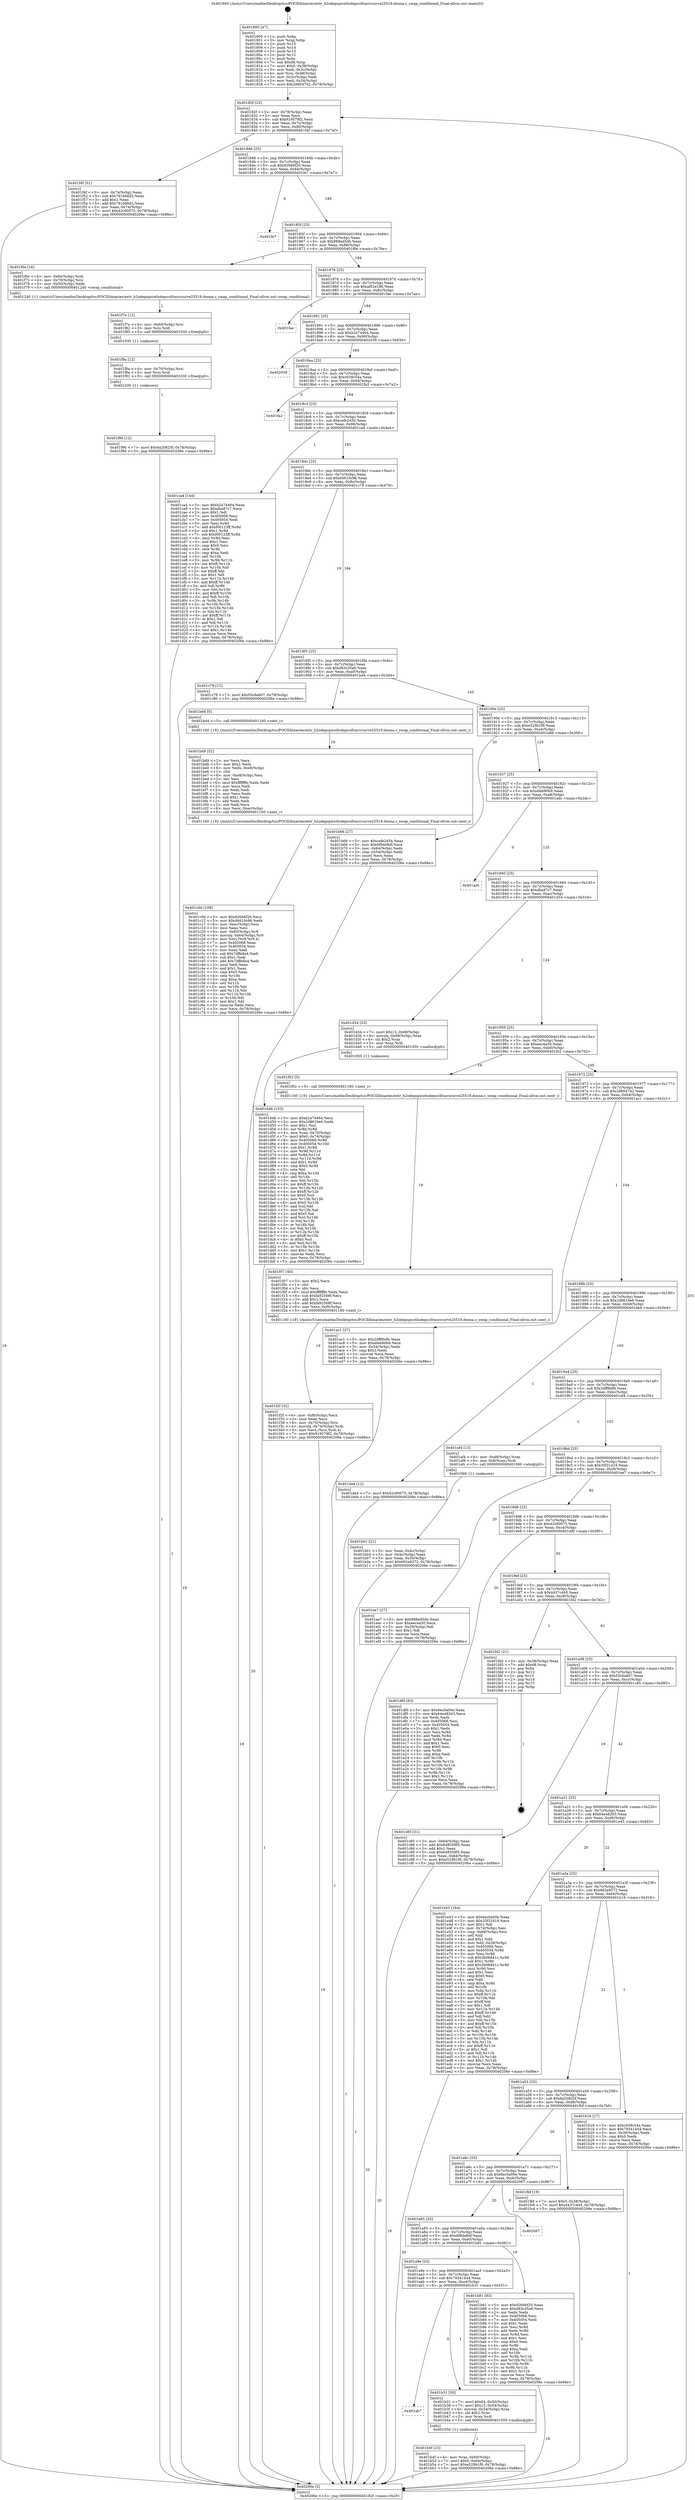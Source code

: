 digraph "0x401800" {
  label = "0x401800 (/mnt/c/Users/mathe/Desktop/tcc/POCII/binaries/extr_h2odepspicotlsdepscifrasrccurve25519.donna.c_swap_conditional_Final-ollvm.out::main(0))"
  labelloc = "t"
  node[shape=record]

  Entry [label="",width=0.3,height=0.3,shape=circle,fillcolor=black,style=filled]
  "0x40182f" [label="{
     0x40182f [23]\l
     | [instrs]\l
     &nbsp;&nbsp;0x40182f \<+3\>: mov -0x78(%rbp),%eax\l
     &nbsp;&nbsp;0x401832 \<+2\>: mov %eax,%ecx\l
     &nbsp;&nbsp;0x401834 \<+6\>: sub $0x919579f2,%ecx\l
     &nbsp;&nbsp;0x40183a \<+3\>: mov %eax,-0x7c(%rbp)\l
     &nbsp;&nbsp;0x40183d \<+3\>: mov %ecx,-0x80(%rbp)\l
     &nbsp;&nbsp;0x401840 \<+6\>: je 0000000000401f4f \<main+0x74f\>\l
  }"]
  "0x401f4f" [label="{
     0x401f4f [31]\l
     | [instrs]\l
     &nbsp;&nbsp;0x401f4f \<+3\>: mov -0x74(%rbp),%eax\l
     &nbsp;&nbsp;0x401f52 \<+5\>: sub $0x781b66d2,%eax\l
     &nbsp;&nbsp;0x401f57 \<+3\>: add $0x1,%eax\l
     &nbsp;&nbsp;0x401f5a \<+5\>: add $0x781b66d2,%eax\l
     &nbsp;&nbsp;0x401f5f \<+3\>: mov %eax,-0x74(%rbp)\l
     &nbsp;&nbsp;0x401f62 \<+7\>: movl $0x42c90075,-0x78(%rbp)\l
     &nbsp;&nbsp;0x401f69 \<+5\>: jmp 000000000040206e \<main+0x86e\>\l
  }"]
  "0x401846" [label="{
     0x401846 [25]\l
     | [instrs]\l
     &nbsp;&nbsp;0x401846 \<+5\>: jmp 000000000040184b \<main+0x4b\>\l
     &nbsp;&nbsp;0x40184b \<+3\>: mov -0x7c(%rbp),%eax\l
     &nbsp;&nbsp;0x40184e \<+5\>: sub $0x92666f20,%eax\l
     &nbsp;&nbsp;0x401853 \<+6\>: mov %eax,-0x84(%rbp)\l
     &nbsp;&nbsp;0x401859 \<+6\>: je 0000000000401fe7 \<main+0x7e7\>\l
  }"]
  Exit [label="",width=0.3,height=0.3,shape=circle,fillcolor=black,style=filled,peripheries=2]
  "0x401fe7" [label="{
     0x401fe7\l
  }", style=dashed]
  "0x40185f" [label="{
     0x40185f [25]\l
     | [instrs]\l
     &nbsp;&nbsp;0x40185f \<+5\>: jmp 0000000000401864 \<main+0x64\>\l
     &nbsp;&nbsp;0x401864 \<+3\>: mov -0x7c(%rbp),%eax\l
     &nbsp;&nbsp;0x401867 \<+5\>: sub $0x988ed5db,%eax\l
     &nbsp;&nbsp;0x40186c \<+6\>: mov %eax,-0x88(%rbp)\l
     &nbsp;&nbsp;0x401872 \<+6\>: je 0000000000401f6e \<main+0x76e\>\l
  }"]
  "0x401f96" [label="{
     0x401f96 [12]\l
     | [instrs]\l
     &nbsp;&nbsp;0x401f96 \<+7\>: movl $0x6a20825f,-0x78(%rbp)\l
     &nbsp;&nbsp;0x401f9d \<+5\>: jmp 000000000040206e \<main+0x86e\>\l
  }"]
  "0x401f6e" [label="{
     0x401f6e [16]\l
     | [instrs]\l
     &nbsp;&nbsp;0x401f6e \<+4\>: mov -0x60(%rbp),%rdi\l
     &nbsp;&nbsp;0x401f72 \<+4\>: mov -0x70(%rbp),%rsi\l
     &nbsp;&nbsp;0x401f76 \<+3\>: mov -0x50(%rbp),%edx\l
     &nbsp;&nbsp;0x401f79 \<+5\>: call 0000000000401240 \<swap_conditional\>\l
     | [calls]\l
     &nbsp;&nbsp;0x401240 \{1\} (/mnt/c/Users/mathe/Desktop/tcc/POCII/binaries/extr_h2odepspicotlsdepscifrasrccurve25519.donna.c_swap_conditional_Final-ollvm.out::swap_conditional)\l
  }"]
  "0x401878" [label="{
     0x401878 [25]\l
     | [instrs]\l
     &nbsp;&nbsp;0x401878 \<+5\>: jmp 000000000040187d \<main+0x7d\>\l
     &nbsp;&nbsp;0x40187d \<+3\>: mov -0x7c(%rbp),%eax\l
     &nbsp;&nbsp;0x401880 \<+5\>: sub $0xaf02e186,%eax\l
     &nbsp;&nbsp;0x401885 \<+6\>: mov %eax,-0x8c(%rbp)\l
     &nbsp;&nbsp;0x40188b \<+6\>: je 0000000000401fae \<main+0x7ae\>\l
  }"]
  "0x401f8a" [label="{
     0x401f8a [12]\l
     | [instrs]\l
     &nbsp;&nbsp;0x401f8a \<+4\>: mov -0x70(%rbp),%rsi\l
     &nbsp;&nbsp;0x401f8e \<+3\>: mov %rsi,%rdi\l
     &nbsp;&nbsp;0x401f91 \<+5\>: call 0000000000401030 \<free@plt\>\l
     | [calls]\l
     &nbsp;&nbsp;0x401030 \{1\} (unknown)\l
  }"]
  "0x401fae" [label="{
     0x401fae\l
  }", style=dashed]
  "0x401891" [label="{
     0x401891 [25]\l
     | [instrs]\l
     &nbsp;&nbsp;0x401891 \<+5\>: jmp 0000000000401896 \<main+0x96\>\l
     &nbsp;&nbsp;0x401896 \<+3\>: mov -0x7c(%rbp),%eax\l
     &nbsp;&nbsp;0x401899 \<+5\>: sub $0xb2a74464,%eax\l
     &nbsp;&nbsp;0x40189e \<+6\>: mov %eax,-0x90(%rbp)\l
     &nbsp;&nbsp;0x4018a4 \<+6\>: je 0000000000402039 \<main+0x839\>\l
  }"]
  "0x401f7e" [label="{
     0x401f7e [12]\l
     | [instrs]\l
     &nbsp;&nbsp;0x401f7e \<+4\>: mov -0x60(%rbp),%rsi\l
     &nbsp;&nbsp;0x401f82 \<+3\>: mov %rsi,%rdi\l
     &nbsp;&nbsp;0x401f85 \<+5\>: call 0000000000401030 \<free@plt\>\l
     | [calls]\l
     &nbsp;&nbsp;0x401030 \{1\} (unknown)\l
  }"]
  "0x402039" [label="{
     0x402039\l
  }", style=dashed]
  "0x4018aa" [label="{
     0x4018aa [25]\l
     | [instrs]\l
     &nbsp;&nbsp;0x4018aa \<+5\>: jmp 00000000004018af \<main+0xaf\>\l
     &nbsp;&nbsp;0x4018af \<+3\>: mov -0x7c(%rbp),%eax\l
     &nbsp;&nbsp;0x4018b2 \<+5\>: sub $0xc039c54a,%eax\l
     &nbsp;&nbsp;0x4018b7 \<+6\>: mov %eax,-0x94(%rbp)\l
     &nbsp;&nbsp;0x4018bd \<+6\>: je 0000000000401fa2 \<main+0x7a2\>\l
  }"]
  "0x401f2f" [label="{
     0x401f2f [32]\l
     | [instrs]\l
     &nbsp;&nbsp;0x401f2f \<+6\>: mov -0xf0(%rbp),%ecx\l
     &nbsp;&nbsp;0x401f35 \<+3\>: imul %eax,%ecx\l
     &nbsp;&nbsp;0x401f38 \<+4\>: mov -0x70(%rbp),%rsi\l
     &nbsp;&nbsp;0x401f3c \<+4\>: movslq -0x74(%rbp),%rdi\l
     &nbsp;&nbsp;0x401f40 \<+3\>: mov %ecx,(%rsi,%rdi,4)\l
     &nbsp;&nbsp;0x401f43 \<+7\>: movl $0x919579f2,-0x78(%rbp)\l
     &nbsp;&nbsp;0x401f4a \<+5\>: jmp 000000000040206e \<main+0x86e\>\l
  }"]
  "0x401fa2" [label="{
     0x401fa2\l
  }", style=dashed]
  "0x4018c3" [label="{
     0x4018c3 [25]\l
     | [instrs]\l
     &nbsp;&nbsp;0x4018c3 \<+5\>: jmp 00000000004018c8 \<main+0xc8\>\l
     &nbsp;&nbsp;0x4018c8 \<+3\>: mov -0x7c(%rbp),%eax\l
     &nbsp;&nbsp;0x4018cb \<+5\>: sub $0xcefe245b,%eax\l
     &nbsp;&nbsp;0x4018d0 \<+6\>: mov %eax,-0x98(%rbp)\l
     &nbsp;&nbsp;0x4018d6 \<+6\>: je 0000000000401ca4 \<main+0x4a4\>\l
  }"]
  "0x401f07" [label="{
     0x401f07 [40]\l
     | [instrs]\l
     &nbsp;&nbsp;0x401f07 \<+5\>: mov $0x2,%ecx\l
     &nbsp;&nbsp;0x401f0c \<+1\>: cltd\l
     &nbsp;&nbsp;0x401f0d \<+2\>: idiv %ecx\l
     &nbsp;&nbsp;0x401f0f \<+6\>: imul $0xfffffffe,%edx,%ecx\l
     &nbsp;&nbsp;0x401f15 \<+6\>: sub $0xfa92568f,%ecx\l
     &nbsp;&nbsp;0x401f1b \<+3\>: add $0x1,%ecx\l
     &nbsp;&nbsp;0x401f1e \<+6\>: add $0xfa92568f,%ecx\l
     &nbsp;&nbsp;0x401f24 \<+6\>: mov %ecx,-0xf0(%rbp)\l
     &nbsp;&nbsp;0x401f2a \<+5\>: call 0000000000401160 \<next_i\>\l
     | [calls]\l
     &nbsp;&nbsp;0x401160 \{19\} (/mnt/c/Users/mathe/Desktop/tcc/POCII/binaries/extr_h2odepspicotlsdepscifrasrccurve25519.donna.c_swap_conditional_Final-ollvm.out::next_i)\l
  }"]
  "0x401ca4" [label="{
     0x401ca4 [144]\l
     | [instrs]\l
     &nbsp;&nbsp;0x401ca4 \<+5\>: mov $0xb2a74464,%eax\l
     &nbsp;&nbsp;0x401ca9 \<+5\>: mov $0xdba87c7,%ecx\l
     &nbsp;&nbsp;0x401cae \<+2\>: mov $0x1,%dl\l
     &nbsp;&nbsp;0x401cb0 \<+7\>: mov 0x405068,%esi\l
     &nbsp;&nbsp;0x401cb7 \<+7\>: mov 0x405054,%edi\l
     &nbsp;&nbsp;0x401cbe \<+3\>: mov %esi,%r8d\l
     &nbsp;&nbsp;0x401cc1 \<+7\>: add $0xf00123ff,%r8d\l
     &nbsp;&nbsp;0x401cc8 \<+4\>: sub $0x1,%r8d\l
     &nbsp;&nbsp;0x401ccc \<+7\>: sub $0xf00123ff,%r8d\l
     &nbsp;&nbsp;0x401cd3 \<+4\>: imul %r8d,%esi\l
     &nbsp;&nbsp;0x401cd7 \<+3\>: and $0x1,%esi\l
     &nbsp;&nbsp;0x401cda \<+3\>: cmp $0x0,%esi\l
     &nbsp;&nbsp;0x401cdd \<+4\>: sete %r9b\l
     &nbsp;&nbsp;0x401ce1 \<+3\>: cmp $0xa,%edi\l
     &nbsp;&nbsp;0x401ce4 \<+4\>: setl %r10b\l
     &nbsp;&nbsp;0x401ce8 \<+3\>: mov %r9b,%r11b\l
     &nbsp;&nbsp;0x401ceb \<+4\>: xor $0xff,%r11b\l
     &nbsp;&nbsp;0x401cef \<+3\>: mov %r10b,%bl\l
     &nbsp;&nbsp;0x401cf2 \<+3\>: xor $0xff,%bl\l
     &nbsp;&nbsp;0x401cf5 \<+3\>: xor $0x1,%dl\l
     &nbsp;&nbsp;0x401cf8 \<+3\>: mov %r11b,%r14b\l
     &nbsp;&nbsp;0x401cfb \<+4\>: and $0xff,%r14b\l
     &nbsp;&nbsp;0x401cff \<+3\>: and %dl,%r9b\l
     &nbsp;&nbsp;0x401d02 \<+3\>: mov %bl,%r15b\l
     &nbsp;&nbsp;0x401d05 \<+4\>: and $0xff,%r15b\l
     &nbsp;&nbsp;0x401d09 \<+3\>: and %dl,%r10b\l
     &nbsp;&nbsp;0x401d0c \<+3\>: or %r9b,%r14b\l
     &nbsp;&nbsp;0x401d0f \<+3\>: or %r10b,%r15b\l
     &nbsp;&nbsp;0x401d12 \<+3\>: xor %r15b,%r14b\l
     &nbsp;&nbsp;0x401d15 \<+3\>: or %bl,%r11b\l
     &nbsp;&nbsp;0x401d18 \<+4\>: xor $0xff,%r11b\l
     &nbsp;&nbsp;0x401d1c \<+3\>: or $0x1,%dl\l
     &nbsp;&nbsp;0x401d1f \<+3\>: and %dl,%r11b\l
     &nbsp;&nbsp;0x401d22 \<+3\>: or %r11b,%r14b\l
     &nbsp;&nbsp;0x401d25 \<+4\>: test $0x1,%r14b\l
     &nbsp;&nbsp;0x401d29 \<+3\>: cmovne %ecx,%eax\l
     &nbsp;&nbsp;0x401d2c \<+3\>: mov %eax,-0x78(%rbp)\l
     &nbsp;&nbsp;0x401d2f \<+5\>: jmp 000000000040206e \<main+0x86e\>\l
  }"]
  "0x4018dc" [label="{
     0x4018dc [25]\l
     | [instrs]\l
     &nbsp;&nbsp;0x4018dc \<+5\>: jmp 00000000004018e1 \<main+0xe1\>\l
     &nbsp;&nbsp;0x4018e1 \<+3\>: mov -0x7c(%rbp),%eax\l
     &nbsp;&nbsp;0x4018e4 \<+5\>: sub $0xd4610c96,%eax\l
     &nbsp;&nbsp;0x4018e9 \<+6\>: mov %eax,-0x9c(%rbp)\l
     &nbsp;&nbsp;0x4018ef \<+6\>: je 0000000000401c79 \<main+0x479\>\l
  }"]
  "0x401d4b" [label="{
     0x401d4b [153]\l
     | [instrs]\l
     &nbsp;&nbsp;0x401d4b \<+5\>: mov $0xb2a74464,%ecx\l
     &nbsp;&nbsp;0x401d50 \<+5\>: mov $0x2d861be6,%edx\l
     &nbsp;&nbsp;0x401d55 \<+3\>: mov $0x1,%sil\l
     &nbsp;&nbsp;0x401d58 \<+3\>: xor %r8d,%r8d\l
     &nbsp;&nbsp;0x401d5b \<+4\>: mov %rax,-0x70(%rbp)\l
     &nbsp;&nbsp;0x401d5f \<+7\>: movl $0x0,-0x74(%rbp)\l
     &nbsp;&nbsp;0x401d66 \<+8\>: mov 0x405068,%r9d\l
     &nbsp;&nbsp;0x401d6e \<+8\>: mov 0x405054,%r10d\l
     &nbsp;&nbsp;0x401d76 \<+4\>: sub $0x1,%r8d\l
     &nbsp;&nbsp;0x401d7a \<+3\>: mov %r9d,%r11d\l
     &nbsp;&nbsp;0x401d7d \<+3\>: add %r8d,%r11d\l
     &nbsp;&nbsp;0x401d80 \<+4\>: imul %r11d,%r9d\l
     &nbsp;&nbsp;0x401d84 \<+4\>: and $0x1,%r9d\l
     &nbsp;&nbsp;0x401d88 \<+4\>: cmp $0x0,%r9d\l
     &nbsp;&nbsp;0x401d8c \<+3\>: sete %bl\l
     &nbsp;&nbsp;0x401d8f \<+4\>: cmp $0xa,%r10d\l
     &nbsp;&nbsp;0x401d93 \<+4\>: setl %r14b\l
     &nbsp;&nbsp;0x401d97 \<+3\>: mov %bl,%r15b\l
     &nbsp;&nbsp;0x401d9a \<+4\>: xor $0xff,%r15b\l
     &nbsp;&nbsp;0x401d9e \<+3\>: mov %r14b,%r12b\l
     &nbsp;&nbsp;0x401da1 \<+4\>: xor $0xff,%r12b\l
     &nbsp;&nbsp;0x401da5 \<+4\>: xor $0x0,%sil\l
     &nbsp;&nbsp;0x401da9 \<+3\>: mov %r15b,%r13b\l
     &nbsp;&nbsp;0x401dac \<+4\>: and $0x0,%r13b\l
     &nbsp;&nbsp;0x401db0 \<+3\>: and %sil,%bl\l
     &nbsp;&nbsp;0x401db3 \<+3\>: mov %r12b,%al\l
     &nbsp;&nbsp;0x401db6 \<+2\>: and $0x0,%al\l
     &nbsp;&nbsp;0x401db8 \<+3\>: and %sil,%r14b\l
     &nbsp;&nbsp;0x401dbb \<+3\>: or %bl,%r13b\l
     &nbsp;&nbsp;0x401dbe \<+3\>: or %r14b,%al\l
     &nbsp;&nbsp;0x401dc1 \<+3\>: xor %al,%r13b\l
     &nbsp;&nbsp;0x401dc4 \<+3\>: or %r12b,%r15b\l
     &nbsp;&nbsp;0x401dc7 \<+4\>: xor $0xff,%r15b\l
     &nbsp;&nbsp;0x401dcb \<+4\>: or $0x0,%sil\l
     &nbsp;&nbsp;0x401dcf \<+3\>: and %sil,%r15b\l
     &nbsp;&nbsp;0x401dd2 \<+3\>: or %r15b,%r13b\l
     &nbsp;&nbsp;0x401dd5 \<+4\>: test $0x1,%r13b\l
     &nbsp;&nbsp;0x401dd9 \<+3\>: cmovne %edx,%ecx\l
     &nbsp;&nbsp;0x401ddc \<+3\>: mov %ecx,-0x78(%rbp)\l
     &nbsp;&nbsp;0x401ddf \<+5\>: jmp 000000000040206e \<main+0x86e\>\l
  }"]
  "0x401c79" [label="{
     0x401c79 [12]\l
     | [instrs]\l
     &nbsp;&nbsp;0x401c79 \<+7\>: movl $0x55c6a607,-0x78(%rbp)\l
     &nbsp;&nbsp;0x401c80 \<+5\>: jmp 000000000040206e \<main+0x86e\>\l
  }"]
  "0x4018f5" [label="{
     0x4018f5 [25]\l
     | [instrs]\l
     &nbsp;&nbsp;0x4018f5 \<+5\>: jmp 00000000004018fa \<main+0xfa\>\l
     &nbsp;&nbsp;0x4018fa \<+3\>: mov -0x7c(%rbp),%eax\l
     &nbsp;&nbsp;0x4018fd \<+5\>: sub $0xd83c35a6,%eax\l
     &nbsp;&nbsp;0x401902 \<+6\>: mov %eax,-0xa0(%rbp)\l
     &nbsp;&nbsp;0x401908 \<+6\>: je 0000000000401bd4 \<main+0x3d4\>\l
  }"]
  "0x401c0d" [label="{
     0x401c0d [108]\l
     | [instrs]\l
     &nbsp;&nbsp;0x401c0d \<+5\>: mov $0x92666f20,%ecx\l
     &nbsp;&nbsp;0x401c12 \<+5\>: mov $0xd4610c96,%edx\l
     &nbsp;&nbsp;0x401c17 \<+6\>: mov -0xec(%rbp),%esi\l
     &nbsp;&nbsp;0x401c1d \<+3\>: imul %eax,%esi\l
     &nbsp;&nbsp;0x401c20 \<+4\>: mov -0x60(%rbp),%r8\l
     &nbsp;&nbsp;0x401c24 \<+4\>: movslq -0x64(%rbp),%r9\l
     &nbsp;&nbsp;0x401c28 \<+4\>: mov %esi,(%r8,%r9,4)\l
     &nbsp;&nbsp;0x401c2c \<+7\>: mov 0x405068,%eax\l
     &nbsp;&nbsp;0x401c33 \<+7\>: mov 0x405054,%esi\l
     &nbsp;&nbsp;0x401c3a \<+2\>: mov %eax,%edi\l
     &nbsp;&nbsp;0x401c3c \<+6\>: sub $0x7dffe8a4,%edi\l
     &nbsp;&nbsp;0x401c42 \<+3\>: sub $0x1,%edi\l
     &nbsp;&nbsp;0x401c45 \<+6\>: add $0x7dffe8a4,%edi\l
     &nbsp;&nbsp;0x401c4b \<+3\>: imul %edi,%eax\l
     &nbsp;&nbsp;0x401c4e \<+3\>: and $0x1,%eax\l
     &nbsp;&nbsp;0x401c51 \<+3\>: cmp $0x0,%eax\l
     &nbsp;&nbsp;0x401c54 \<+4\>: sete %r10b\l
     &nbsp;&nbsp;0x401c58 \<+3\>: cmp $0xa,%esi\l
     &nbsp;&nbsp;0x401c5b \<+4\>: setl %r11b\l
     &nbsp;&nbsp;0x401c5f \<+3\>: mov %r10b,%bl\l
     &nbsp;&nbsp;0x401c62 \<+3\>: and %r11b,%bl\l
     &nbsp;&nbsp;0x401c65 \<+3\>: xor %r11b,%r10b\l
     &nbsp;&nbsp;0x401c68 \<+3\>: or %r10b,%bl\l
     &nbsp;&nbsp;0x401c6b \<+3\>: test $0x1,%bl\l
     &nbsp;&nbsp;0x401c6e \<+3\>: cmovne %edx,%ecx\l
     &nbsp;&nbsp;0x401c71 \<+3\>: mov %ecx,-0x78(%rbp)\l
     &nbsp;&nbsp;0x401c74 \<+5\>: jmp 000000000040206e \<main+0x86e\>\l
  }"]
  "0x401bd4" [label="{
     0x401bd4 [5]\l
     | [instrs]\l
     &nbsp;&nbsp;0x401bd4 \<+5\>: call 0000000000401160 \<next_i\>\l
     | [calls]\l
     &nbsp;&nbsp;0x401160 \{19\} (/mnt/c/Users/mathe/Desktop/tcc/POCII/binaries/extr_h2odepspicotlsdepscifrasrccurve25519.donna.c_swap_conditional_Final-ollvm.out::next_i)\l
  }"]
  "0x40190e" [label="{
     0x40190e [25]\l
     | [instrs]\l
     &nbsp;&nbsp;0x40190e \<+5\>: jmp 0000000000401913 \<main+0x113\>\l
     &nbsp;&nbsp;0x401913 \<+3\>: mov -0x7c(%rbp),%eax\l
     &nbsp;&nbsp;0x401916 \<+5\>: sub $0xe529b1f9,%eax\l
     &nbsp;&nbsp;0x40191b \<+6\>: mov %eax,-0xa4(%rbp)\l
     &nbsp;&nbsp;0x401921 \<+6\>: je 0000000000401b66 \<main+0x366\>\l
  }"]
  "0x401bd9" [label="{
     0x401bd9 [52]\l
     | [instrs]\l
     &nbsp;&nbsp;0x401bd9 \<+2\>: xor %ecx,%ecx\l
     &nbsp;&nbsp;0x401bdb \<+5\>: mov $0x2,%edx\l
     &nbsp;&nbsp;0x401be0 \<+6\>: mov %edx,-0xe8(%rbp)\l
     &nbsp;&nbsp;0x401be6 \<+1\>: cltd\l
     &nbsp;&nbsp;0x401be7 \<+6\>: mov -0xe8(%rbp),%esi\l
     &nbsp;&nbsp;0x401bed \<+2\>: idiv %esi\l
     &nbsp;&nbsp;0x401bef \<+6\>: imul $0xfffffffe,%edx,%edx\l
     &nbsp;&nbsp;0x401bf5 \<+2\>: mov %ecx,%edi\l
     &nbsp;&nbsp;0x401bf7 \<+2\>: sub %edx,%edi\l
     &nbsp;&nbsp;0x401bf9 \<+2\>: mov %ecx,%edx\l
     &nbsp;&nbsp;0x401bfb \<+3\>: sub $0x1,%edx\l
     &nbsp;&nbsp;0x401bfe \<+2\>: add %edx,%edi\l
     &nbsp;&nbsp;0x401c00 \<+2\>: sub %edi,%ecx\l
     &nbsp;&nbsp;0x401c02 \<+6\>: mov %ecx,-0xec(%rbp)\l
     &nbsp;&nbsp;0x401c08 \<+5\>: call 0000000000401160 \<next_i\>\l
     | [calls]\l
     &nbsp;&nbsp;0x401160 \{19\} (/mnt/c/Users/mathe/Desktop/tcc/POCII/binaries/extr_h2odepspicotlsdepscifrasrccurve25519.donna.c_swap_conditional_Final-ollvm.out::next_i)\l
  }"]
  "0x401b66" [label="{
     0x401b66 [27]\l
     | [instrs]\l
     &nbsp;&nbsp;0x401b66 \<+5\>: mov $0xcefe245b,%eax\l
     &nbsp;&nbsp;0x401b6b \<+5\>: mov $0x6f9de8df,%ecx\l
     &nbsp;&nbsp;0x401b70 \<+3\>: mov -0x64(%rbp),%edx\l
     &nbsp;&nbsp;0x401b73 \<+3\>: cmp -0x54(%rbp),%edx\l
     &nbsp;&nbsp;0x401b76 \<+3\>: cmovl %ecx,%eax\l
     &nbsp;&nbsp;0x401b79 \<+3\>: mov %eax,-0x78(%rbp)\l
     &nbsp;&nbsp;0x401b7c \<+5\>: jmp 000000000040206e \<main+0x86e\>\l
  }"]
  "0x401927" [label="{
     0x401927 [25]\l
     | [instrs]\l
     &nbsp;&nbsp;0x401927 \<+5\>: jmp 000000000040192c \<main+0x12c\>\l
     &nbsp;&nbsp;0x40192c \<+3\>: mov -0x7c(%rbp),%eax\l
     &nbsp;&nbsp;0x40192f \<+5\>: sub $0xefa680b9,%eax\l
     &nbsp;&nbsp;0x401934 \<+6\>: mov %eax,-0xa8(%rbp)\l
     &nbsp;&nbsp;0x40193a \<+6\>: je 0000000000401adc \<main+0x2dc\>\l
  }"]
  "0x401b4f" [label="{
     0x401b4f [23]\l
     | [instrs]\l
     &nbsp;&nbsp;0x401b4f \<+4\>: mov %rax,-0x60(%rbp)\l
     &nbsp;&nbsp;0x401b53 \<+7\>: movl $0x0,-0x64(%rbp)\l
     &nbsp;&nbsp;0x401b5a \<+7\>: movl $0xe529b1f9,-0x78(%rbp)\l
     &nbsp;&nbsp;0x401b61 \<+5\>: jmp 000000000040206e \<main+0x86e\>\l
  }"]
  "0x401adc" [label="{
     0x401adc\l
  }", style=dashed]
  "0x401940" [label="{
     0x401940 [25]\l
     | [instrs]\l
     &nbsp;&nbsp;0x401940 \<+5\>: jmp 0000000000401945 \<main+0x145\>\l
     &nbsp;&nbsp;0x401945 \<+3\>: mov -0x7c(%rbp),%eax\l
     &nbsp;&nbsp;0x401948 \<+5\>: sub $0xdba87c7,%eax\l
     &nbsp;&nbsp;0x40194d \<+6\>: mov %eax,-0xac(%rbp)\l
     &nbsp;&nbsp;0x401953 \<+6\>: je 0000000000401d34 \<main+0x534\>\l
  }"]
  "0x401ab7" [label="{
     0x401ab7\l
  }", style=dashed]
  "0x401d34" [label="{
     0x401d34 [23]\l
     | [instrs]\l
     &nbsp;&nbsp;0x401d34 \<+7\>: movl $0x13,-0x68(%rbp)\l
     &nbsp;&nbsp;0x401d3b \<+4\>: movslq -0x68(%rbp),%rax\l
     &nbsp;&nbsp;0x401d3f \<+4\>: shl $0x2,%rax\l
     &nbsp;&nbsp;0x401d43 \<+3\>: mov %rax,%rdi\l
     &nbsp;&nbsp;0x401d46 \<+5\>: call 0000000000401050 \<malloc@plt\>\l
     | [calls]\l
     &nbsp;&nbsp;0x401050 \{1\} (unknown)\l
  }"]
  "0x401959" [label="{
     0x401959 [25]\l
     | [instrs]\l
     &nbsp;&nbsp;0x401959 \<+5\>: jmp 000000000040195e \<main+0x15e\>\l
     &nbsp;&nbsp;0x40195e \<+3\>: mov -0x7c(%rbp),%eax\l
     &nbsp;&nbsp;0x401961 \<+5\>: sub $0xeec4a30,%eax\l
     &nbsp;&nbsp;0x401966 \<+6\>: mov %eax,-0xb0(%rbp)\l
     &nbsp;&nbsp;0x40196c \<+6\>: je 0000000000401f02 \<main+0x702\>\l
  }"]
  "0x401b31" [label="{
     0x401b31 [30]\l
     | [instrs]\l
     &nbsp;&nbsp;0x401b31 \<+7\>: movl $0x64,-0x50(%rbp)\l
     &nbsp;&nbsp;0x401b38 \<+7\>: movl $0x13,-0x54(%rbp)\l
     &nbsp;&nbsp;0x401b3f \<+4\>: movslq -0x54(%rbp),%rax\l
     &nbsp;&nbsp;0x401b43 \<+4\>: shl $0x2,%rax\l
     &nbsp;&nbsp;0x401b47 \<+3\>: mov %rax,%rdi\l
     &nbsp;&nbsp;0x401b4a \<+5\>: call 0000000000401050 \<malloc@plt\>\l
     | [calls]\l
     &nbsp;&nbsp;0x401050 \{1\} (unknown)\l
  }"]
  "0x401f02" [label="{
     0x401f02 [5]\l
     | [instrs]\l
     &nbsp;&nbsp;0x401f02 \<+5\>: call 0000000000401160 \<next_i\>\l
     | [calls]\l
     &nbsp;&nbsp;0x401160 \{19\} (/mnt/c/Users/mathe/Desktop/tcc/POCII/binaries/extr_h2odepspicotlsdepscifrasrccurve25519.donna.c_swap_conditional_Final-ollvm.out::next_i)\l
  }"]
  "0x401972" [label="{
     0x401972 [25]\l
     | [instrs]\l
     &nbsp;&nbsp;0x401972 \<+5\>: jmp 0000000000401977 \<main+0x177\>\l
     &nbsp;&nbsp;0x401977 \<+3\>: mov -0x7c(%rbp),%eax\l
     &nbsp;&nbsp;0x40197a \<+5\>: sub $0x28804742,%eax\l
     &nbsp;&nbsp;0x40197f \<+6\>: mov %eax,-0xb4(%rbp)\l
     &nbsp;&nbsp;0x401985 \<+6\>: je 0000000000401ac1 \<main+0x2c1\>\l
  }"]
  "0x401a9e" [label="{
     0x401a9e [25]\l
     | [instrs]\l
     &nbsp;&nbsp;0x401a9e \<+5\>: jmp 0000000000401aa3 \<main+0x2a3\>\l
     &nbsp;&nbsp;0x401aa3 \<+3\>: mov -0x7c(%rbp),%eax\l
     &nbsp;&nbsp;0x401aa6 \<+5\>: sub $0x79341444,%eax\l
     &nbsp;&nbsp;0x401aab \<+6\>: mov %eax,-0xe4(%rbp)\l
     &nbsp;&nbsp;0x401ab1 \<+6\>: je 0000000000401b31 \<main+0x331\>\l
  }"]
  "0x401ac1" [label="{
     0x401ac1 [27]\l
     | [instrs]\l
     &nbsp;&nbsp;0x401ac1 \<+5\>: mov $0x2dff9b8b,%eax\l
     &nbsp;&nbsp;0x401ac6 \<+5\>: mov $0xefa680b9,%ecx\l
     &nbsp;&nbsp;0x401acb \<+3\>: mov -0x34(%rbp),%edx\l
     &nbsp;&nbsp;0x401ace \<+3\>: cmp $0x2,%edx\l
     &nbsp;&nbsp;0x401ad1 \<+3\>: cmovne %ecx,%eax\l
     &nbsp;&nbsp;0x401ad4 \<+3\>: mov %eax,-0x78(%rbp)\l
     &nbsp;&nbsp;0x401ad7 \<+5\>: jmp 000000000040206e \<main+0x86e\>\l
  }"]
  "0x40198b" [label="{
     0x40198b [25]\l
     | [instrs]\l
     &nbsp;&nbsp;0x40198b \<+5\>: jmp 0000000000401990 \<main+0x190\>\l
     &nbsp;&nbsp;0x401990 \<+3\>: mov -0x7c(%rbp),%eax\l
     &nbsp;&nbsp;0x401993 \<+5\>: sub $0x2d861be6,%eax\l
     &nbsp;&nbsp;0x401998 \<+6\>: mov %eax,-0xb8(%rbp)\l
     &nbsp;&nbsp;0x40199e \<+6\>: je 0000000000401de4 \<main+0x5e4\>\l
  }"]
  "0x40206e" [label="{
     0x40206e [5]\l
     | [instrs]\l
     &nbsp;&nbsp;0x40206e \<+5\>: jmp 000000000040182f \<main+0x2f\>\l
  }"]
  "0x401800" [label="{
     0x401800 [47]\l
     | [instrs]\l
     &nbsp;&nbsp;0x401800 \<+1\>: push %rbp\l
     &nbsp;&nbsp;0x401801 \<+3\>: mov %rsp,%rbp\l
     &nbsp;&nbsp;0x401804 \<+2\>: push %r15\l
     &nbsp;&nbsp;0x401806 \<+2\>: push %r14\l
     &nbsp;&nbsp;0x401808 \<+2\>: push %r13\l
     &nbsp;&nbsp;0x40180a \<+2\>: push %r12\l
     &nbsp;&nbsp;0x40180c \<+1\>: push %rbx\l
     &nbsp;&nbsp;0x40180d \<+7\>: sub $0xd8,%rsp\l
     &nbsp;&nbsp;0x401814 \<+7\>: movl $0x0,-0x38(%rbp)\l
     &nbsp;&nbsp;0x40181b \<+3\>: mov %edi,-0x3c(%rbp)\l
     &nbsp;&nbsp;0x40181e \<+4\>: mov %rsi,-0x48(%rbp)\l
     &nbsp;&nbsp;0x401822 \<+3\>: mov -0x3c(%rbp),%edi\l
     &nbsp;&nbsp;0x401825 \<+3\>: mov %edi,-0x34(%rbp)\l
     &nbsp;&nbsp;0x401828 \<+7\>: movl $0x28804742,-0x78(%rbp)\l
  }"]
  "0x401b81" [label="{
     0x401b81 [83]\l
     | [instrs]\l
     &nbsp;&nbsp;0x401b81 \<+5\>: mov $0x92666f20,%eax\l
     &nbsp;&nbsp;0x401b86 \<+5\>: mov $0xd83c35a6,%ecx\l
     &nbsp;&nbsp;0x401b8b \<+2\>: xor %edx,%edx\l
     &nbsp;&nbsp;0x401b8d \<+7\>: mov 0x405068,%esi\l
     &nbsp;&nbsp;0x401b94 \<+7\>: mov 0x405054,%edi\l
     &nbsp;&nbsp;0x401b9b \<+3\>: sub $0x1,%edx\l
     &nbsp;&nbsp;0x401b9e \<+3\>: mov %esi,%r8d\l
     &nbsp;&nbsp;0x401ba1 \<+3\>: add %edx,%r8d\l
     &nbsp;&nbsp;0x401ba4 \<+4\>: imul %r8d,%esi\l
     &nbsp;&nbsp;0x401ba8 \<+3\>: and $0x1,%esi\l
     &nbsp;&nbsp;0x401bab \<+3\>: cmp $0x0,%esi\l
     &nbsp;&nbsp;0x401bae \<+4\>: sete %r9b\l
     &nbsp;&nbsp;0x401bb2 \<+3\>: cmp $0xa,%edi\l
     &nbsp;&nbsp;0x401bb5 \<+4\>: setl %r10b\l
     &nbsp;&nbsp;0x401bb9 \<+3\>: mov %r9b,%r11b\l
     &nbsp;&nbsp;0x401bbc \<+3\>: and %r10b,%r11b\l
     &nbsp;&nbsp;0x401bbf \<+3\>: xor %r10b,%r9b\l
     &nbsp;&nbsp;0x401bc2 \<+3\>: or %r9b,%r11b\l
     &nbsp;&nbsp;0x401bc5 \<+4\>: test $0x1,%r11b\l
     &nbsp;&nbsp;0x401bc9 \<+3\>: cmovne %ecx,%eax\l
     &nbsp;&nbsp;0x401bcc \<+3\>: mov %eax,-0x78(%rbp)\l
     &nbsp;&nbsp;0x401bcf \<+5\>: jmp 000000000040206e \<main+0x86e\>\l
  }"]
  "0x401de4" [label="{
     0x401de4 [12]\l
     | [instrs]\l
     &nbsp;&nbsp;0x401de4 \<+7\>: movl $0x42c90075,-0x78(%rbp)\l
     &nbsp;&nbsp;0x401deb \<+5\>: jmp 000000000040206e \<main+0x86e\>\l
  }"]
  "0x4019a4" [label="{
     0x4019a4 [25]\l
     | [instrs]\l
     &nbsp;&nbsp;0x4019a4 \<+5\>: jmp 00000000004019a9 \<main+0x1a9\>\l
     &nbsp;&nbsp;0x4019a9 \<+3\>: mov -0x7c(%rbp),%eax\l
     &nbsp;&nbsp;0x4019ac \<+5\>: sub $0x2dff9b8b,%eax\l
     &nbsp;&nbsp;0x4019b1 \<+6\>: mov %eax,-0xbc(%rbp)\l
     &nbsp;&nbsp;0x4019b7 \<+6\>: je 0000000000401af4 \<main+0x2f4\>\l
  }"]
  "0x401a85" [label="{
     0x401a85 [25]\l
     | [instrs]\l
     &nbsp;&nbsp;0x401a85 \<+5\>: jmp 0000000000401a8a \<main+0x28a\>\l
     &nbsp;&nbsp;0x401a8a \<+3\>: mov -0x7c(%rbp),%eax\l
     &nbsp;&nbsp;0x401a8d \<+5\>: sub $0x6f9de8df,%eax\l
     &nbsp;&nbsp;0x401a92 \<+6\>: mov %eax,-0xe0(%rbp)\l
     &nbsp;&nbsp;0x401a98 \<+6\>: je 0000000000401b81 \<main+0x381\>\l
  }"]
  "0x401af4" [label="{
     0x401af4 [13]\l
     | [instrs]\l
     &nbsp;&nbsp;0x401af4 \<+4\>: mov -0x48(%rbp),%rax\l
     &nbsp;&nbsp;0x401af8 \<+4\>: mov 0x8(%rax),%rdi\l
     &nbsp;&nbsp;0x401afc \<+5\>: call 0000000000401060 \<atoi@plt\>\l
     | [calls]\l
     &nbsp;&nbsp;0x401060 \{1\} (unknown)\l
  }"]
  "0x4019bd" [label="{
     0x4019bd [25]\l
     | [instrs]\l
     &nbsp;&nbsp;0x4019bd \<+5\>: jmp 00000000004019c2 \<main+0x1c2\>\l
     &nbsp;&nbsp;0x4019c2 \<+3\>: mov -0x7c(%rbp),%eax\l
     &nbsp;&nbsp;0x4019c5 \<+5\>: sub $0x35f31d19,%eax\l
     &nbsp;&nbsp;0x4019ca \<+6\>: mov %eax,-0xc0(%rbp)\l
     &nbsp;&nbsp;0x4019d0 \<+6\>: je 0000000000401ee7 \<main+0x6e7\>\l
  }"]
  "0x401b01" [label="{
     0x401b01 [21]\l
     | [instrs]\l
     &nbsp;&nbsp;0x401b01 \<+3\>: mov %eax,-0x4c(%rbp)\l
     &nbsp;&nbsp;0x401b04 \<+3\>: mov -0x4c(%rbp),%eax\l
     &nbsp;&nbsp;0x401b07 \<+3\>: mov %eax,-0x30(%rbp)\l
     &nbsp;&nbsp;0x401b0a \<+7\>: movl $0x662e8372,-0x78(%rbp)\l
     &nbsp;&nbsp;0x401b11 \<+5\>: jmp 000000000040206e \<main+0x86e\>\l
  }"]
  "0x402067" [label="{
     0x402067\l
  }", style=dashed]
  "0x401ee7" [label="{
     0x401ee7 [27]\l
     | [instrs]\l
     &nbsp;&nbsp;0x401ee7 \<+5\>: mov $0x988ed5db,%eax\l
     &nbsp;&nbsp;0x401eec \<+5\>: mov $0xeec4a30,%ecx\l
     &nbsp;&nbsp;0x401ef1 \<+3\>: mov -0x29(%rbp),%dl\l
     &nbsp;&nbsp;0x401ef4 \<+3\>: test $0x1,%dl\l
     &nbsp;&nbsp;0x401ef7 \<+3\>: cmovne %ecx,%eax\l
     &nbsp;&nbsp;0x401efa \<+3\>: mov %eax,-0x78(%rbp)\l
     &nbsp;&nbsp;0x401efd \<+5\>: jmp 000000000040206e \<main+0x86e\>\l
  }"]
  "0x4019d6" [label="{
     0x4019d6 [25]\l
     | [instrs]\l
     &nbsp;&nbsp;0x4019d6 \<+5\>: jmp 00000000004019db \<main+0x1db\>\l
     &nbsp;&nbsp;0x4019db \<+3\>: mov -0x7c(%rbp),%eax\l
     &nbsp;&nbsp;0x4019de \<+5\>: sub $0x42c90075,%eax\l
     &nbsp;&nbsp;0x4019e3 \<+6\>: mov %eax,-0xc4(%rbp)\l
     &nbsp;&nbsp;0x4019e9 \<+6\>: je 0000000000401df0 \<main+0x5f0\>\l
  }"]
  "0x401a6c" [label="{
     0x401a6c [25]\l
     | [instrs]\l
     &nbsp;&nbsp;0x401a6c \<+5\>: jmp 0000000000401a71 \<main+0x271\>\l
     &nbsp;&nbsp;0x401a71 \<+3\>: mov -0x7c(%rbp),%eax\l
     &nbsp;&nbsp;0x401a74 \<+5\>: sub $0x6ec0a00e,%eax\l
     &nbsp;&nbsp;0x401a79 \<+6\>: mov %eax,-0xdc(%rbp)\l
     &nbsp;&nbsp;0x401a7f \<+6\>: je 0000000000402067 \<main+0x867\>\l
  }"]
  "0x401df0" [label="{
     0x401df0 [83]\l
     | [instrs]\l
     &nbsp;&nbsp;0x401df0 \<+5\>: mov $0x6ec0a00e,%eax\l
     &nbsp;&nbsp;0x401df5 \<+5\>: mov $0x64e48263,%ecx\l
     &nbsp;&nbsp;0x401dfa \<+2\>: xor %edx,%edx\l
     &nbsp;&nbsp;0x401dfc \<+7\>: mov 0x405068,%esi\l
     &nbsp;&nbsp;0x401e03 \<+7\>: mov 0x405054,%edi\l
     &nbsp;&nbsp;0x401e0a \<+3\>: sub $0x1,%edx\l
     &nbsp;&nbsp;0x401e0d \<+3\>: mov %esi,%r8d\l
     &nbsp;&nbsp;0x401e10 \<+3\>: add %edx,%r8d\l
     &nbsp;&nbsp;0x401e13 \<+4\>: imul %r8d,%esi\l
     &nbsp;&nbsp;0x401e17 \<+3\>: and $0x1,%esi\l
     &nbsp;&nbsp;0x401e1a \<+3\>: cmp $0x0,%esi\l
     &nbsp;&nbsp;0x401e1d \<+4\>: sete %r9b\l
     &nbsp;&nbsp;0x401e21 \<+3\>: cmp $0xa,%edi\l
     &nbsp;&nbsp;0x401e24 \<+4\>: setl %r10b\l
     &nbsp;&nbsp;0x401e28 \<+3\>: mov %r9b,%r11b\l
     &nbsp;&nbsp;0x401e2b \<+3\>: and %r10b,%r11b\l
     &nbsp;&nbsp;0x401e2e \<+3\>: xor %r10b,%r9b\l
     &nbsp;&nbsp;0x401e31 \<+3\>: or %r9b,%r11b\l
     &nbsp;&nbsp;0x401e34 \<+4\>: test $0x1,%r11b\l
     &nbsp;&nbsp;0x401e38 \<+3\>: cmovne %ecx,%eax\l
     &nbsp;&nbsp;0x401e3b \<+3\>: mov %eax,-0x78(%rbp)\l
     &nbsp;&nbsp;0x401e3e \<+5\>: jmp 000000000040206e \<main+0x86e\>\l
  }"]
  "0x4019ef" [label="{
     0x4019ef [25]\l
     | [instrs]\l
     &nbsp;&nbsp;0x4019ef \<+5\>: jmp 00000000004019f4 \<main+0x1f4\>\l
     &nbsp;&nbsp;0x4019f4 \<+3\>: mov -0x7c(%rbp),%eax\l
     &nbsp;&nbsp;0x4019f7 \<+5\>: sub $0x4437c445,%eax\l
     &nbsp;&nbsp;0x4019fc \<+6\>: mov %eax,-0xc8(%rbp)\l
     &nbsp;&nbsp;0x401a02 \<+6\>: je 0000000000401fd2 \<main+0x7d2\>\l
  }"]
  "0x401fbf" [label="{
     0x401fbf [19]\l
     | [instrs]\l
     &nbsp;&nbsp;0x401fbf \<+7\>: movl $0x0,-0x38(%rbp)\l
     &nbsp;&nbsp;0x401fc6 \<+7\>: movl $0x4437c445,-0x78(%rbp)\l
     &nbsp;&nbsp;0x401fcd \<+5\>: jmp 000000000040206e \<main+0x86e\>\l
  }"]
  "0x401fd2" [label="{
     0x401fd2 [21]\l
     | [instrs]\l
     &nbsp;&nbsp;0x401fd2 \<+3\>: mov -0x38(%rbp),%eax\l
     &nbsp;&nbsp;0x401fd5 \<+7\>: add $0xd8,%rsp\l
     &nbsp;&nbsp;0x401fdc \<+1\>: pop %rbx\l
     &nbsp;&nbsp;0x401fdd \<+2\>: pop %r12\l
     &nbsp;&nbsp;0x401fdf \<+2\>: pop %r13\l
     &nbsp;&nbsp;0x401fe1 \<+2\>: pop %r14\l
     &nbsp;&nbsp;0x401fe3 \<+2\>: pop %r15\l
     &nbsp;&nbsp;0x401fe5 \<+1\>: pop %rbp\l
     &nbsp;&nbsp;0x401fe6 \<+1\>: ret\l
  }"]
  "0x401a08" [label="{
     0x401a08 [25]\l
     | [instrs]\l
     &nbsp;&nbsp;0x401a08 \<+5\>: jmp 0000000000401a0d \<main+0x20d\>\l
     &nbsp;&nbsp;0x401a0d \<+3\>: mov -0x7c(%rbp),%eax\l
     &nbsp;&nbsp;0x401a10 \<+5\>: sub $0x55c6a607,%eax\l
     &nbsp;&nbsp;0x401a15 \<+6\>: mov %eax,-0xcc(%rbp)\l
     &nbsp;&nbsp;0x401a1b \<+6\>: je 0000000000401c85 \<main+0x485\>\l
  }"]
  "0x401a53" [label="{
     0x401a53 [25]\l
     | [instrs]\l
     &nbsp;&nbsp;0x401a53 \<+5\>: jmp 0000000000401a58 \<main+0x258\>\l
     &nbsp;&nbsp;0x401a58 \<+3\>: mov -0x7c(%rbp),%eax\l
     &nbsp;&nbsp;0x401a5b \<+5\>: sub $0x6a20825f,%eax\l
     &nbsp;&nbsp;0x401a60 \<+6\>: mov %eax,-0xd8(%rbp)\l
     &nbsp;&nbsp;0x401a66 \<+6\>: je 0000000000401fbf \<main+0x7bf\>\l
  }"]
  "0x401c85" [label="{
     0x401c85 [31]\l
     | [instrs]\l
     &nbsp;&nbsp;0x401c85 \<+3\>: mov -0x64(%rbp),%eax\l
     &nbsp;&nbsp;0x401c88 \<+5\>: add $0x648509f5,%eax\l
     &nbsp;&nbsp;0x401c8d \<+3\>: add $0x1,%eax\l
     &nbsp;&nbsp;0x401c90 \<+5\>: sub $0x648509f5,%eax\l
     &nbsp;&nbsp;0x401c95 \<+3\>: mov %eax,-0x64(%rbp)\l
     &nbsp;&nbsp;0x401c98 \<+7\>: movl $0xe529b1f9,-0x78(%rbp)\l
     &nbsp;&nbsp;0x401c9f \<+5\>: jmp 000000000040206e \<main+0x86e\>\l
  }"]
  "0x401a21" [label="{
     0x401a21 [25]\l
     | [instrs]\l
     &nbsp;&nbsp;0x401a21 \<+5\>: jmp 0000000000401a26 \<main+0x226\>\l
     &nbsp;&nbsp;0x401a26 \<+3\>: mov -0x7c(%rbp),%eax\l
     &nbsp;&nbsp;0x401a29 \<+5\>: sub $0x64e48263,%eax\l
     &nbsp;&nbsp;0x401a2e \<+6\>: mov %eax,-0xd0(%rbp)\l
     &nbsp;&nbsp;0x401a34 \<+6\>: je 0000000000401e43 \<main+0x643\>\l
  }"]
  "0x401b16" [label="{
     0x401b16 [27]\l
     | [instrs]\l
     &nbsp;&nbsp;0x401b16 \<+5\>: mov $0xc039c54a,%eax\l
     &nbsp;&nbsp;0x401b1b \<+5\>: mov $0x79341444,%ecx\l
     &nbsp;&nbsp;0x401b20 \<+3\>: mov -0x30(%rbp),%edx\l
     &nbsp;&nbsp;0x401b23 \<+3\>: cmp $0x0,%edx\l
     &nbsp;&nbsp;0x401b26 \<+3\>: cmove %ecx,%eax\l
     &nbsp;&nbsp;0x401b29 \<+3\>: mov %eax,-0x78(%rbp)\l
     &nbsp;&nbsp;0x401b2c \<+5\>: jmp 000000000040206e \<main+0x86e\>\l
  }"]
  "0x401e43" [label="{
     0x401e43 [164]\l
     | [instrs]\l
     &nbsp;&nbsp;0x401e43 \<+5\>: mov $0x6ec0a00e,%eax\l
     &nbsp;&nbsp;0x401e48 \<+5\>: mov $0x35f31d19,%ecx\l
     &nbsp;&nbsp;0x401e4d \<+2\>: mov $0x1,%dl\l
     &nbsp;&nbsp;0x401e4f \<+3\>: mov -0x74(%rbp),%esi\l
     &nbsp;&nbsp;0x401e52 \<+3\>: cmp -0x68(%rbp),%esi\l
     &nbsp;&nbsp;0x401e55 \<+4\>: setl %dil\l
     &nbsp;&nbsp;0x401e59 \<+4\>: and $0x1,%dil\l
     &nbsp;&nbsp;0x401e5d \<+4\>: mov %dil,-0x29(%rbp)\l
     &nbsp;&nbsp;0x401e61 \<+7\>: mov 0x405068,%esi\l
     &nbsp;&nbsp;0x401e68 \<+8\>: mov 0x405054,%r8d\l
     &nbsp;&nbsp;0x401e70 \<+3\>: mov %esi,%r9d\l
     &nbsp;&nbsp;0x401e73 \<+7\>: sub $0x3b06d41c,%r9d\l
     &nbsp;&nbsp;0x401e7a \<+4\>: sub $0x1,%r9d\l
     &nbsp;&nbsp;0x401e7e \<+7\>: add $0x3b06d41c,%r9d\l
     &nbsp;&nbsp;0x401e85 \<+4\>: imul %r9d,%esi\l
     &nbsp;&nbsp;0x401e89 \<+3\>: and $0x1,%esi\l
     &nbsp;&nbsp;0x401e8c \<+3\>: cmp $0x0,%esi\l
     &nbsp;&nbsp;0x401e8f \<+4\>: sete %dil\l
     &nbsp;&nbsp;0x401e93 \<+4\>: cmp $0xa,%r8d\l
     &nbsp;&nbsp;0x401e97 \<+4\>: setl %r10b\l
     &nbsp;&nbsp;0x401e9b \<+3\>: mov %dil,%r11b\l
     &nbsp;&nbsp;0x401e9e \<+4\>: xor $0xff,%r11b\l
     &nbsp;&nbsp;0x401ea2 \<+3\>: mov %r10b,%bl\l
     &nbsp;&nbsp;0x401ea5 \<+3\>: xor $0xff,%bl\l
     &nbsp;&nbsp;0x401ea8 \<+3\>: xor $0x1,%dl\l
     &nbsp;&nbsp;0x401eab \<+3\>: mov %r11b,%r14b\l
     &nbsp;&nbsp;0x401eae \<+4\>: and $0xff,%r14b\l
     &nbsp;&nbsp;0x401eb2 \<+3\>: and %dl,%dil\l
     &nbsp;&nbsp;0x401eb5 \<+3\>: mov %bl,%r15b\l
     &nbsp;&nbsp;0x401eb8 \<+4\>: and $0xff,%r15b\l
     &nbsp;&nbsp;0x401ebc \<+3\>: and %dl,%r10b\l
     &nbsp;&nbsp;0x401ebf \<+3\>: or %dil,%r14b\l
     &nbsp;&nbsp;0x401ec2 \<+3\>: or %r10b,%r15b\l
     &nbsp;&nbsp;0x401ec5 \<+3\>: xor %r15b,%r14b\l
     &nbsp;&nbsp;0x401ec8 \<+3\>: or %bl,%r11b\l
     &nbsp;&nbsp;0x401ecb \<+4\>: xor $0xff,%r11b\l
     &nbsp;&nbsp;0x401ecf \<+3\>: or $0x1,%dl\l
     &nbsp;&nbsp;0x401ed2 \<+3\>: and %dl,%r11b\l
     &nbsp;&nbsp;0x401ed5 \<+3\>: or %r11b,%r14b\l
     &nbsp;&nbsp;0x401ed8 \<+4\>: test $0x1,%r14b\l
     &nbsp;&nbsp;0x401edc \<+3\>: cmovne %ecx,%eax\l
     &nbsp;&nbsp;0x401edf \<+3\>: mov %eax,-0x78(%rbp)\l
     &nbsp;&nbsp;0x401ee2 \<+5\>: jmp 000000000040206e \<main+0x86e\>\l
  }"]
  "0x401a3a" [label="{
     0x401a3a [25]\l
     | [instrs]\l
     &nbsp;&nbsp;0x401a3a \<+5\>: jmp 0000000000401a3f \<main+0x23f\>\l
     &nbsp;&nbsp;0x401a3f \<+3\>: mov -0x7c(%rbp),%eax\l
     &nbsp;&nbsp;0x401a42 \<+5\>: sub $0x662e8372,%eax\l
     &nbsp;&nbsp;0x401a47 \<+6\>: mov %eax,-0xd4(%rbp)\l
     &nbsp;&nbsp;0x401a4d \<+6\>: je 0000000000401b16 \<main+0x316\>\l
  }"]
  Entry -> "0x401800" [label=" 1"]
  "0x40182f" -> "0x401f4f" [label=" 19"]
  "0x40182f" -> "0x401846" [label=" 185"]
  "0x401fd2" -> Exit [label=" 1"]
  "0x401846" -> "0x401fe7" [label=" 0"]
  "0x401846" -> "0x40185f" [label=" 185"]
  "0x401fbf" -> "0x40206e" [label=" 1"]
  "0x40185f" -> "0x401f6e" [label=" 1"]
  "0x40185f" -> "0x401878" [label=" 184"]
  "0x401f96" -> "0x40206e" [label=" 1"]
  "0x401878" -> "0x401fae" [label=" 0"]
  "0x401878" -> "0x401891" [label=" 184"]
  "0x401f8a" -> "0x401f96" [label=" 1"]
  "0x401891" -> "0x402039" [label=" 0"]
  "0x401891" -> "0x4018aa" [label=" 184"]
  "0x401f7e" -> "0x401f8a" [label=" 1"]
  "0x4018aa" -> "0x401fa2" [label=" 0"]
  "0x4018aa" -> "0x4018c3" [label=" 184"]
  "0x401f6e" -> "0x401f7e" [label=" 1"]
  "0x4018c3" -> "0x401ca4" [label=" 1"]
  "0x4018c3" -> "0x4018dc" [label=" 183"]
  "0x401f4f" -> "0x40206e" [label=" 19"]
  "0x4018dc" -> "0x401c79" [label=" 19"]
  "0x4018dc" -> "0x4018f5" [label=" 164"]
  "0x401f2f" -> "0x40206e" [label=" 19"]
  "0x4018f5" -> "0x401bd4" [label=" 19"]
  "0x4018f5" -> "0x40190e" [label=" 145"]
  "0x401f07" -> "0x401f2f" [label=" 19"]
  "0x40190e" -> "0x401b66" [label=" 20"]
  "0x40190e" -> "0x401927" [label=" 125"]
  "0x401f02" -> "0x401f07" [label=" 19"]
  "0x401927" -> "0x401adc" [label=" 0"]
  "0x401927" -> "0x401940" [label=" 125"]
  "0x401ee7" -> "0x40206e" [label=" 20"]
  "0x401940" -> "0x401d34" [label=" 1"]
  "0x401940" -> "0x401959" [label=" 124"]
  "0x401e43" -> "0x40206e" [label=" 20"]
  "0x401959" -> "0x401f02" [label=" 19"]
  "0x401959" -> "0x401972" [label=" 105"]
  "0x401df0" -> "0x40206e" [label=" 20"]
  "0x401972" -> "0x401ac1" [label=" 1"]
  "0x401972" -> "0x40198b" [label=" 104"]
  "0x401ac1" -> "0x40206e" [label=" 1"]
  "0x401800" -> "0x40182f" [label=" 1"]
  "0x40206e" -> "0x40182f" [label=" 203"]
  "0x401d4b" -> "0x40206e" [label=" 1"]
  "0x40198b" -> "0x401de4" [label=" 1"]
  "0x40198b" -> "0x4019a4" [label=" 103"]
  "0x401d34" -> "0x401d4b" [label=" 1"]
  "0x4019a4" -> "0x401af4" [label=" 1"]
  "0x4019a4" -> "0x4019bd" [label=" 102"]
  "0x401af4" -> "0x401b01" [label=" 1"]
  "0x401b01" -> "0x40206e" [label=" 1"]
  "0x401c85" -> "0x40206e" [label=" 19"]
  "0x4019bd" -> "0x401ee7" [label=" 20"]
  "0x4019bd" -> "0x4019d6" [label=" 82"]
  "0x401c79" -> "0x40206e" [label=" 19"]
  "0x4019d6" -> "0x401df0" [label=" 20"]
  "0x4019d6" -> "0x4019ef" [label=" 62"]
  "0x401bd9" -> "0x401c0d" [label=" 19"]
  "0x4019ef" -> "0x401fd2" [label=" 1"]
  "0x4019ef" -> "0x401a08" [label=" 61"]
  "0x401bd4" -> "0x401bd9" [label=" 19"]
  "0x401a08" -> "0x401c85" [label=" 19"]
  "0x401a08" -> "0x401a21" [label=" 42"]
  "0x401b66" -> "0x40206e" [label=" 20"]
  "0x401a21" -> "0x401e43" [label=" 20"]
  "0x401a21" -> "0x401a3a" [label=" 22"]
  "0x401b4f" -> "0x40206e" [label=" 1"]
  "0x401a3a" -> "0x401b16" [label=" 1"]
  "0x401a3a" -> "0x401a53" [label=" 21"]
  "0x401b16" -> "0x40206e" [label=" 1"]
  "0x401b81" -> "0x40206e" [label=" 19"]
  "0x401a53" -> "0x401fbf" [label=" 1"]
  "0x401a53" -> "0x401a6c" [label=" 20"]
  "0x401c0d" -> "0x40206e" [label=" 19"]
  "0x401a6c" -> "0x402067" [label=" 0"]
  "0x401a6c" -> "0x401a85" [label=" 20"]
  "0x401ca4" -> "0x40206e" [label=" 1"]
  "0x401a85" -> "0x401b81" [label=" 19"]
  "0x401a85" -> "0x401a9e" [label=" 1"]
  "0x401de4" -> "0x40206e" [label=" 1"]
  "0x401a9e" -> "0x401b31" [label=" 1"]
  "0x401a9e" -> "0x401ab7" [label=" 0"]
  "0x401b31" -> "0x401b4f" [label=" 1"]
}
